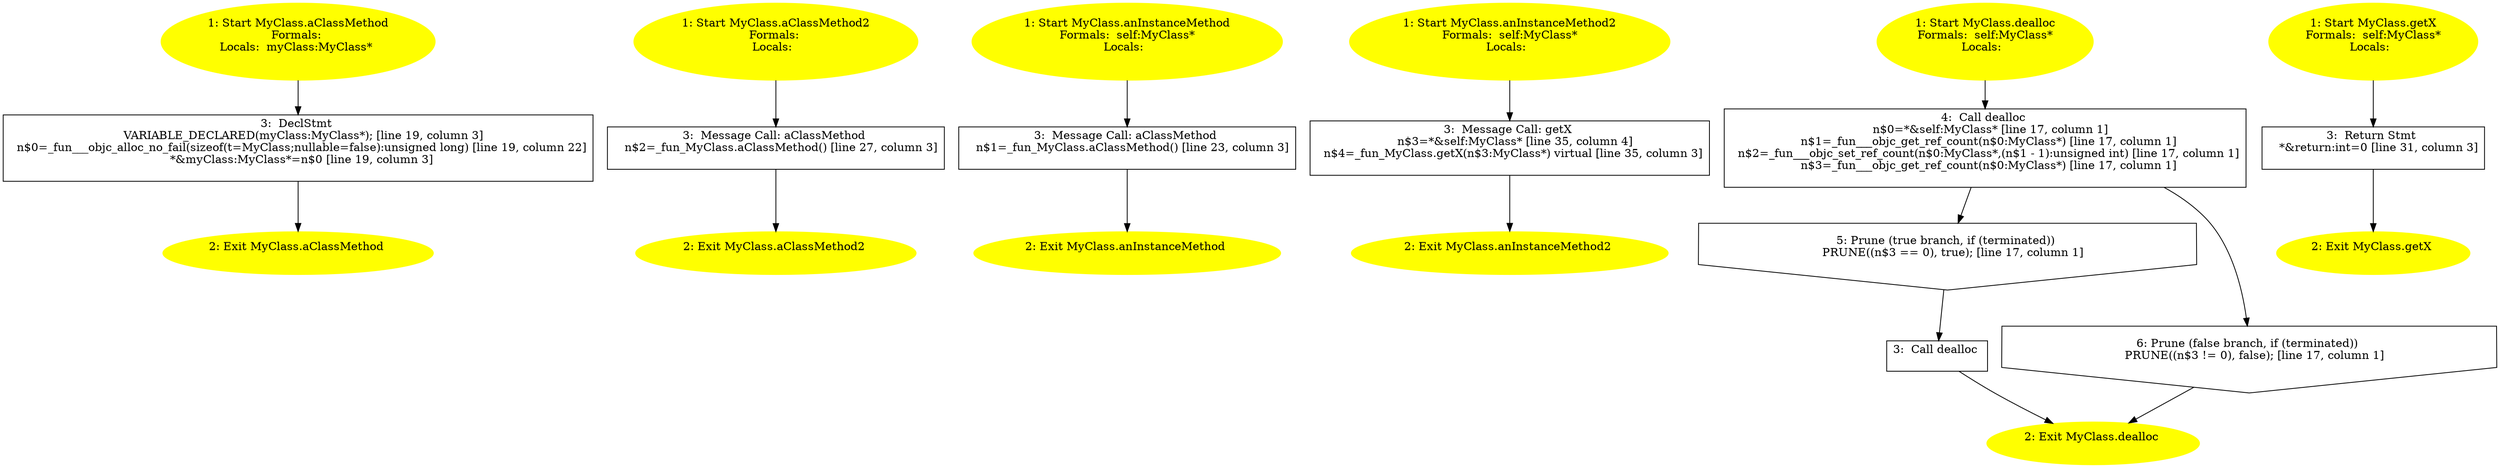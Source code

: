 /* @generated */
digraph cfg {
"aClassMethod#MyClass#[class].98e196a75388ff79_1" [label="1: Start MyClass.aClassMethod\nFormals: \nLocals:  myClass:MyClass* \n  " color=yellow style=filled]
	

	 "aClassMethod#MyClass#[class].98e196a75388ff79_1" -> "aClassMethod#MyClass#[class].98e196a75388ff79_3" ;
"aClassMethod#MyClass#[class].98e196a75388ff79_2" [label="2: Exit MyClass.aClassMethod \n  " color=yellow style=filled]
	

"aClassMethod#MyClass#[class].98e196a75388ff79_3" [label="3:  DeclStmt \n   VARIABLE_DECLARED(myClass:MyClass*); [line 19, column 3]\n  n$0=_fun___objc_alloc_no_fail(sizeof(t=MyClass;nullable=false):unsigned long) [line 19, column 22]\n  *&myClass:MyClass*=n$0 [line 19, column 3]\n " shape="box"]
	

	 "aClassMethod#MyClass#[class].98e196a75388ff79_3" -> "aClassMethod#MyClass#[class].98e196a75388ff79_2" ;
"aClassMethod2#MyClass#[class].6eb128a144419eea_1" [label="1: Start MyClass.aClassMethod2\nFormals: \nLocals:  \n  " color=yellow style=filled]
	

	 "aClassMethod2#MyClass#[class].6eb128a144419eea_1" -> "aClassMethod2#MyClass#[class].6eb128a144419eea_3" ;
"aClassMethod2#MyClass#[class].6eb128a144419eea_2" [label="2: Exit MyClass.aClassMethod2 \n  " color=yellow style=filled]
	

"aClassMethod2#MyClass#[class].6eb128a144419eea_3" [label="3:  Message Call: aClassMethod \n   n$2=_fun_MyClass.aClassMethod() [line 27, column 3]\n " shape="box"]
	

	 "aClassMethod2#MyClass#[class].6eb128a144419eea_3" -> "aClassMethod2#MyClass#[class].6eb128a144419eea_2" ;
"anInstanceMethod#MyClass#[instanc.121db9a05cd8d5f9_1" [label="1: Start MyClass.anInstanceMethod\nFormals:  self:MyClass*\nLocals:  \n  " color=yellow style=filled]
	

	 "anInstanceMethod#MyClass#[instanc.121db9a05cd8d5f9_1" -> "anInstanceMethod#MyClass#[instanc.121db9a05cd8d5f9_3" ;
"anInstanceMethod#MyClass#[instanc.121db9a05cd8d5f9_2" [label="2: Exit MyClass.anInstanceMethod \n  " color=yellow style=filled]
	

"anInstanceMethod#MyClass#[instanc.121db9a05cd8d5f9_3" [label="3:  Message Call: aClassMethod \n   n$1=_fun_MyClass.aClassMethod() [line 23, column 3]\n " shape="box"]
	

	 "anInstanceMethod#MyClass#[instanc.121db9a05cd8d5f9_3" -> "anInstanceMethod#MyClass#[instanc.121db9a05cd8d5f9_2" ;
"anInstanceMethod2#MyClass#[instan.1413829a7f526865_1" [label="1: Start MyClass.anInstanceMethod2\nFormals:  self:MyClass*\nLocals:  \n  " color=yellow style=filled]
	

	 "anInstanceMethod2#MyClass#[instan.1413829a7f526865_1" -> "anInstanceMethod2#MyClass#[instan.1413829a7f526865_3" ;
"anInstanceMethod2#MyClass#[instan.1413829a7f526865_2" [label="2: Exit MyClass.anInstanceMethod2 \n  " color=yellow style=filled]
	

"anInstanceMethod2#MyClass#[instan.1413829a7f526865_3" [label="3:  Message Call: getX \n   n$3=*&self:MyClass* [line 35, column 4]\n  n$4=_fun_MyClass.getX(n$3:MyClass*) virtual [line 35, column 3]\n " shape="box"]
	

	 "anInstanceMethod2#MyClass#[instan.1413829a7f526865_3" -> "anInstanceMethod2#MyClass#[instan.1413829a7f526865_2" ;
"dealloc#MyClass#[instance].0aa424a13256897b_1" [label="1: Start MyClass.dealloc\nFormals:  self:MyClass*\nLocals:  \n  " color=yellow style=filled]
	

	 "dealloc#MyClass#[instance].0aa424a13256897b_1" -> "dealloc#MyClass#[instance].0aa424a13256897b_4" ;
"dealloc#MyClass#[instance].0aa424a13256897b_2" [label="2: Exit MyClass.dealloc \n  " color=yellow style=filled]
	

"dealloc#MyClass#[instance].0aa424a13256897b_3" [label="3:  Call dealloc \n  " shape="box"]
	

	 "dealloc#MyClass#[instance].0aa424a13256897b_3" -> "dealloc#MyClass#[instance].0aa424a13256897b_2" ;
"dealloc#MyClass#[instance].0aa424a13256897b_4" [label="4:  Call dealloc \n   n$0=*&self:MyClass* [line 17, column 1]\n  n$1=_fun___objc_get_ref_count(n$0:MyClass*) [line 17, column 1]\n  n$2=_fun___objc_set_ref_count(n$0:MyClass*,(n$1 - 1):unsigned int) [line 17, column 1]\n  n$3=_fun___objc_get_ref_count(n$0:MyClass*) [line 17, column 1]\n " shape="box"]
	

	 "dealloc#MyClass#[instance].0aa424a13256897b_4" -> "dealloc#MyClass#[instance].0aa424a13256897b_5" ;
	 "dealloc#MyClass#[instance].0aa424a13256897b_4" -> "dealloc#MyClass#[instance].0aa424a13256897b_6" ;
"dealloc#MyClass#[instance].0aa424a13256897b_5" [label="5: Prune (true branch, if (terminated)) \n   PRUNE((n$3 == 0), true); [line 17, column 1]\n " shape="invhouse"]
	

	 "dealloc#MyClass#[instance].0aa424a13256897b_5" -> "dealloc#MyClass#[instance].0aa424a13256897b_3" ;
"dealloc#MyClass#[instance].0aa424a13256897b_6" [label="6: Prune (false branch, if (terminated)) \n   PRUNE((n$3 != 0), false); [line 17, column 1]\n " shape="invhouse"]
	

	 "dealloc#MyClass#[instance].0aa424a13256897b_6" -> "dealloc#MyClass#[instance].0aa424a13256897b_2" ;
"getX#MyClass#[instance].56eafb2a63d481d6_1" [label="1: Start MyClass.getX\nFormals:  self:MyClass*\nLocals:  \n  " color=yellow style=filled]
	

	 "getX#MyClass#[instance].56eafb2a63d481d6_1" -> "getX#MyClass#[instance].56eafb2a63d481d6_3" ;
"getX#MyClass#[instance].56eafb2a63d481d6_2" [label="2: Exit MyClass.getX \n  " color=yellow style=filled]
	

"getX#MyClass#[instance].56eafb2a63d481d6_3" [label="3:  Return Stmt \n   *&return:int=0 [line 31, column 3]\n " shape="box"]
	

	 "getX#MyClass#[instance].56eafb2a63d481d6_3" -> "getX#MyClass#[instance].56eafb2a63d481d6_2" ;
}

